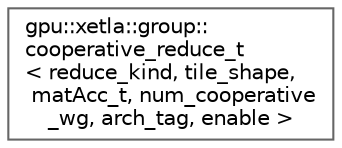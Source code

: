 digraph "Graphical Class Hierarchy"
{
 // LATEX_PDF_SIZE
  bgcolor="transparent";
  edge [fontname=Helvetica,fontsize=10,labelfontname=Helvetica,labelfontsize=10];
  node [fontname=Helvetica,fontsize=10,shape=box,height=0.2,width=0.4];
  rankdir="LR";
  Node0 [id="Node000000",label="gpu::xetla::group::\lcooperative_reduce_t\l\< reduce_kind, tile_shape,\l matAcc_t, num_cooperative\l_wg, arch_tag, enable \>",height=0.2,width=0.4,color="grey40", fillcolor="white", style="filled",URL="$classgpu_1_1xetla_1_1group_1_1cooperative__reduce__t.html",tooltip="Workgroups to do the cooperative reduction."];
}
